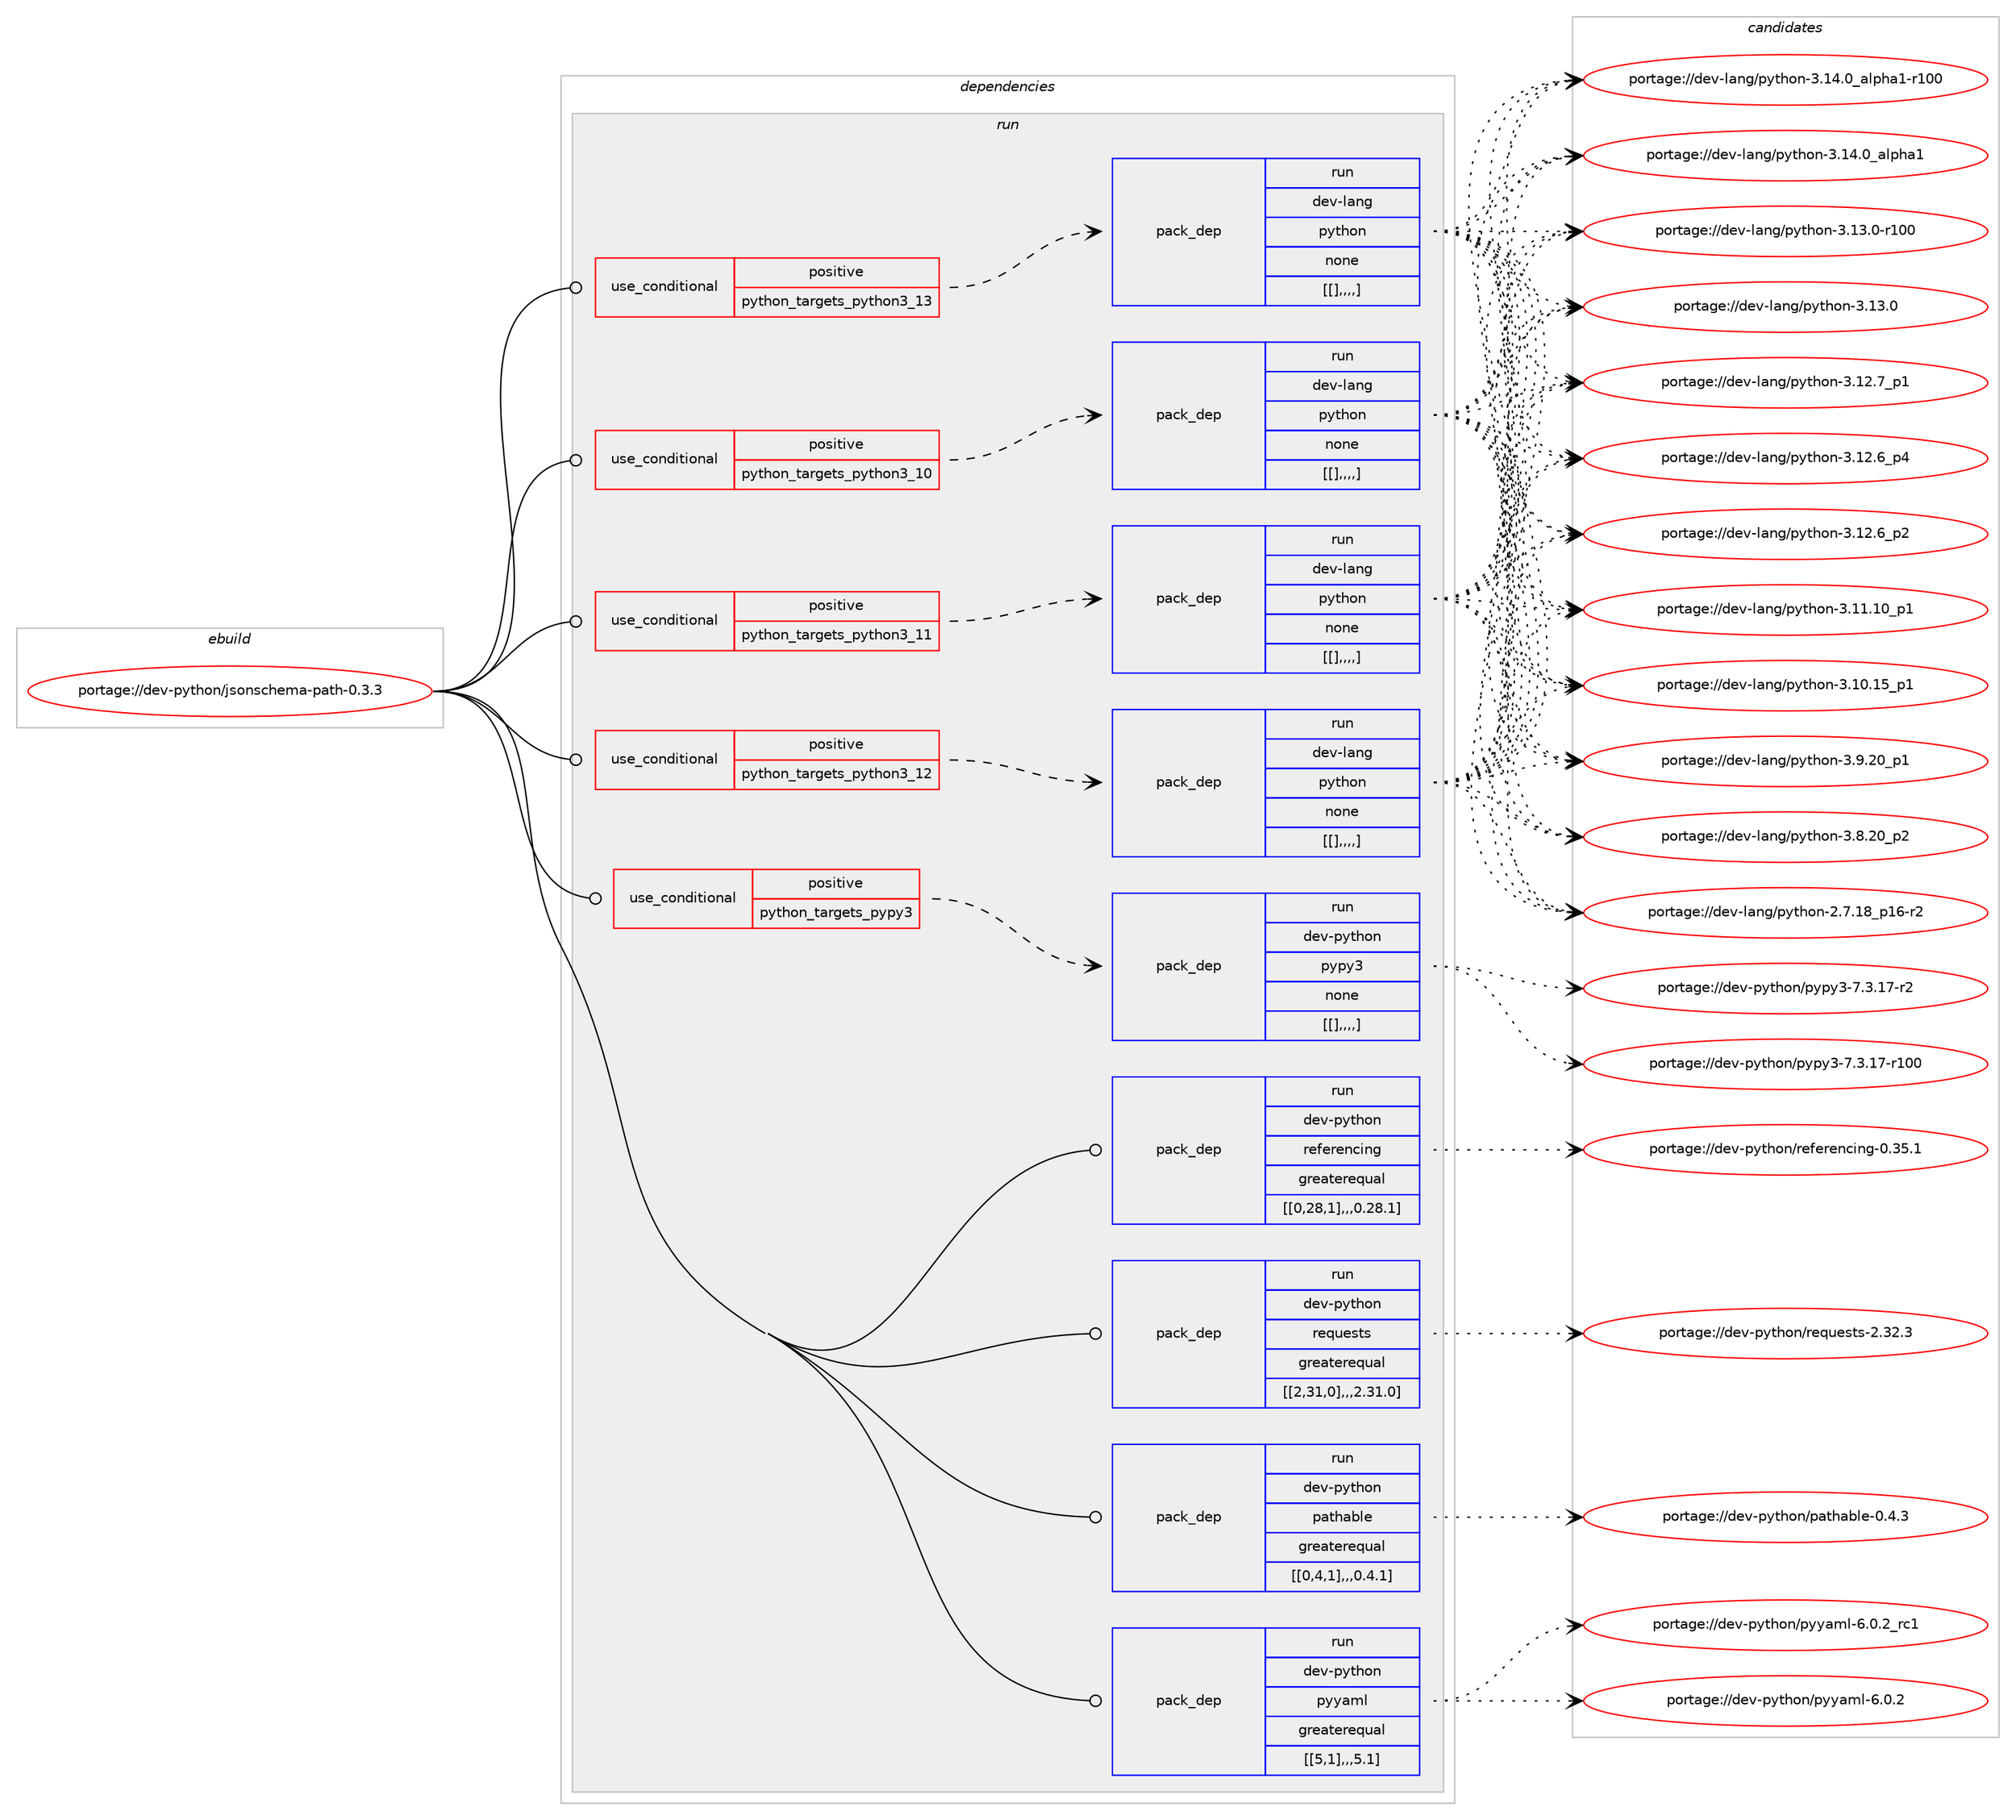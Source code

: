 digraph prolog {

# *************
# Graph options
# *************

newrank=true;
concentrate=true;
compound=true;
graph [rankdir=LR,fontname=Helvetica,fontsize=10,ranksep=1.5];#, ranksep=2.5, nodesep=0.2];
edge  [arrowhead=vee];
node  [fontname=Helvetica,fontsize=10];

# **********
# The ebuild
# **********

subgraph cluster_leftcol {
color=gray;
label=<<i>ebuild</i>>;
id [label="portage://dev-python/jsonschema-path-0.3.3", color=red, width=4, href="../dev-python/jsonschema-path-0.3.3.svg"];
}

# ****************
# The dependencies
# ****************

subgraph cluster_midcol {
color=gray;
label=<<i>dependencies</i>>;
subgraph cluster_compile {
fillcolor="#eeeeee";
style=filled;
label=<<i>compile</i>>;
}
subgraph cluster_compileandrun {
fillcolor="#eeeeee";
style=filled;
label=<<i>compile and run</i>>;
}
subgraph cluster_run {
fillcolor="#eeeeee";
style=filled;
label=<<i>run</i>>;
subgraph cond36217 {
dependency154831 [label=<<TABLE BORDER="0" CELLBORDER="1" CELLSPACING="0" CELLPADDING="4"><TR><TD ROWSPAN="3" CELLPADDING="10">use_conditional</TD></TR><TR><TD>positive</TD></TR><TR><TD>python_targets_pypy3</TD></TR></TABLE>>, shape=none, color=red];
subgraph pack117325 {
dependency154873 [label=<<TABLE BORDER="0" CELLBORDER="1" CELLSPACING="0" CELLPADDING="4" WIDTH="220"><TR><TD ROWSPAN="6" CELLPADDING="30">pack_dep</TD></TR><TR><TD WIDTH="110">run</TD></TR><TR><TD>dev-python</TD></TR><TR><TD>pypy3</TD></TR><TR><TD>none</TD></TR><TR><TD>[[],,,,]</TD></TR></TABLE>>, shape=none, color=blue];
}
dependency154831:e -> dependency154873:w [weight=20,style="dashed",arrowhead="vee"];
}
id:e -> dependency154831:w [weight=20,style="solid",arrowhead="odot"];
subgraph cond36235 {
dependency154893 [label=<<TABLE BORDER="0" CELLBORDER="1" CELLSPACING="0" CELLPADDING="4"><TR><TD ROWSPAN="3" CELLPADDING="10">use_conditional</TD></TR><TR><TD>positive</TD></TR><TR><TD>python_targets_python3_10</TD></TR></TABLE>>, shape=none, color=red];
subgraph pack117345 {
dependency154911 [label=<<TABLE BORDER="0" CELLBORDER="1" CELLSPACING="0" CELLPADDING="4" WIDTH="220"><TR><TD ROWSPAN="6" CELLPADDING="30">pack_dep</TD></TR><TR><TD WIDTH="110">run</TD></TR><TR><TD>dev-lang</TD></TR><TR><TD>python</TD></TR><TR><TD>none</TD></TR><TR><TD>[[],,,,]</TD></TR></TABLE>>, shape=none, color=blue];
}
dependency154893:e -> dependency154911:w [weight=20,style="dashed",arrowhead="vee"];
}
id:e -> dependency154893:w [weight=20,style="solid",arrowhead="odot"];
subgraph cond36250 {
dependency154922 [label=<<TABLE BORDER="0" CELLBORDER="1" CELLSPACING="0" CELLPADDING="4"><TR><TD ROWSPAN="3" CELLPADDING="10">use_conditional</TD></TR><TR><TD>positive</TD></TR><TR><TD>python_targets_python3_11</TD></TR></TABLE>>, shape=none, color=red];
subgraph pack117355 {
dependency154928 [label=<<TABLE BORDER="0" CELLBORDER="1" CELLSPACING="0" CELLPADDING="4" WIDTH="220"><TR><TD ROWSPAN="6" CELLPADDING="30">pack_dep</TD></TR><TR><TD WIDTH="110">run</TD></TR><TR><TD>dev-lang</TD></TR><TR><TD>python</TD></TR><TR><TD>none</TD></TR><TR><TD>[[],,,,]</TD></TR></TABLE>>, shape=none, color=blue];
}
dependency154922:e -> dependency154928:w [weight=20,style="dashed",arrowhead="vee"];
}
id:e -> dependency154922:w [weight=20,style="solid",arrowhead="odot"];
subgraph cond36262 {
dependency154961 [label=<<TABLE BORDER="0" CELLBORDER="1" CELLSPACING="0" CELLPADDING="4"><TR><TD ROWSPAN="3" CELLPADDING="10">use_conditional</TD></TR><TR><TD>positive</TD></TR><TR><TD>python_targets_python3_12</TD></TR></TABLE>>, shape=none, color=red];
subgraph pack117382 {
dependency155020 [label=<<TABLE BORDER="0" CELLBORDER="1" CELLSPACING="0" CELLPADDING="4" WIDTH="220"><TR><TD ROWSPAN="6" CELLPADDING="30">pack_dep</TD></TR><TR><TD WIDTH="110">run</TD></TR><TR><TD>dev-lang</TD></TR><TR><TD>python</TD></TR><TR><TD>none</TD></TR><TR><TD>[[],,,,]</TD></TR></TABLE>>, shape=none, color=blue];
}
dependency154961:e -> dependency155020:w [weight=20,style="dashed",arrowhead="vee"];
}
id:e -> dependency154961:w [weight=20,style="solid",arrowhead="odot"];
subgraph cond36295 {
dependency155039 [label=<<TABLE BORDER="0" CELLBORDER="1" CELLSPACING="0" CELLPADDING="4"><TR><TD ROWSPAN="3" CELLPADDING="10">use_conditional</TD></TR><TR><TD>positive</TD></TR><TR><TD>python_targets_python3_13</TD></TR></TABLE>>, shape=none, color=red];
subgraph pack117436 {
dependency155090 [label=<<TABLE BORDER="0" CELLBORDER="1" CELLSPACING="0" CELLPADDING="4" WIDTH="220"><TR><TD ROWSPAN="6" CELLPADDING="30">pack_dep</TD></TR><TR><TD WIDTH="110">run</TD></TR><TR><TD>dev-lang</TD></TR><TR><TD>python</TD></TR><TR><TD>none</TD></TR><TR><TD>[[],,,,]</TD></TR></TABLE>>, shape=none, color=blue];
}
dependency155039:e -> dependency155090:w [weight=20,style="dashed",arrowhead="vee"];
}
id:e -> dependency155039:w [weight=20,style="solid",arrowhead="odot"];
subgraph pack117458 {
dependency155130 [label=<<TABLE BORDER="0" CELLBORDER="1" CELLSPACING="0" CELLPADDING="4" WIDTH="220"><TR><TD ROWSPAN="6" CELLPADDING="30">pack_dep</TD></TR><TR><TD WIDTH="110">run</TD></TR><TR><TD>dev-python</TD></TR><TR><TD>pathable</TD></TR><TR><TD>greaterequal</TD></TR><TR><TD>[[0,4,1],,,0.4.1]</TD></TR></TABLE>>, shape=none, color=blue];
}
id:e -> dependency155130:w [weight=20,style="solid",arrowhead="odot"];
subgraph pack117496 {
dependency155155 [label=<<TABLE BORDER="0" CELLBORDER="1" CELLSPACING="0" CELLPADDING="4" WIDTH="220"><TR><TD ROWSPAN="6" CELLPADDING="30">pack_dep</TD></TR><TR><TD WIDTH="110">run</TD></TR><TR><TD>dev-python</TD></TR><TR><TD>pyyaml</TD></TR><TR><TD>greaterequal</TD></TR><TR><TD>[[5,1],,,5.1]</TD></TR></TABLE>>, shape=none, color=blue];
}
id:e -> dependency155155:w [weight=20,style="solid",arrowhead="odot"];
subgraph pack117500 {
dependency155181 [label=<<TABLE BORDER="0" CELLBORDER="1" CELLSPACING="0" CELLPADDING="4" WIDTH="220"><TR><TD ROWSPAN="6" CELLPADDING="30">pack_dep</TD></TR><TR><TD WIDTH="110">run</TD></TR><TR><TD>dev-python</TD></TR><TR><TD>referencing</TD></TR><TR><TD>greaterequal</TD></TR><TR><TD>[[0,28,1],,,0.28.1]</TD></TR></TABLE>>, shape=none, color=blue];
}
id:e -> dependency155181:w [weight=20,style="solid",arrowhead="odot"];
subgraph pack117566 {
dependency155281 [label=<<TABLE BORDER="0" CELLBORDER="1" CELLSPACING="0" CELLPADDING="4" WIDTH="220"><TR><TD ROWSPAN="6" CELLPADDING="30">pack_dep</TD></TR><TR><TD WIDTH="110">run</TD></TR><TR><TD>dev-python</TD></TR><TR><TD>requests</TD></TR><TR><TD>greaterequal</TD></TR><TR><TD>[[2,31,0],,,2.31.0]</TD></TR></TABLE>>, shape=none, color=blue];
}
id:e -> dependency155281:w [weight=20,style="solid",arrowhead="odot"];
}
}

# **************
# The candidates
# **************

subgraph cluster_choices {
rank=same;
color=gray;
label=<<i>candidates</i>>;

subgraph choice117402 {
color=black;
nodesep=1;
choice100101118451121211161041111104711212111212151455546514649554511450 [label="portage://dev-python/pypy3-7.3.17-r2", color=red, width=4,href="../dev-python/pypy3-7.3.17-r2.svg"];
choice1001011184511212111610411111047112121112121514555465146495545114494848 [label="portage://dev-python/pypy3-7.3.17-r100", color=red, width=4,href="../dev-python/pypy3-7.3.17-r100.svg"];
dependency154873:e -> choice100101118451121211161041111104711212111212151455546514649554511450:w [style=dotted,weight="100"];
dependency154873:e -> choice1001011184511212111610411111047112121112121514555465146495545114494848:w [style=dotted,weight="100"];
}
subgraph choice117405 {
color=black;
nodesep=1;
choice100101118451089711010347112121116104111110455146495246489597108112104974945114494848 [label="portage://dev-lang/python-3.14.0_alpha1-r100", color=red, width=4,href="../dev-lang/python-3.14.0_alpha1-r100.svg"];
choice1001011184510897110103471121211161041111104551464952464895971081121049749 [label="portage://dev-lang/python-3.14.0_alpha1", color=red, width=4,href="../dev-lang/python-3.14.0_alpha1.svg"];
choice1001011184510897110103471121211161041111104551464951464845114494848 [label="portage://dev-lang/python-3.13.0-r100", color=red, width=4,href="../dev-lang/python-3.13.0-r100.svg"];
choice10010111845108971101034711212111610411111045514649514648 [label="portage://dev-lang/python-3.13.0", color=red, width=4,href="../dev-lang/python-3.13.0.svg"];
choice100101118451089711010347112121116104111110455146495046559511249 [label="portage://dev-lang/python-3.12.7_p1", color=red, width=4,href="../dev-lang/python-3.12.7_p1.svg"];
choice100101118451089711010347112121116104111110455146495046549511252 [label="portage://dev-lang/python-3.12.6_p4", color=red, width=4,href="../dev-lang/python-3.12.6_p4.svg"];
choice100101118451089711010347112121116104111110455146495046549511250 [label="portage://dev-lang/python-3.12.6_p2", color=red, width=4,href="../dev-lang/python-3.12.6_p2.svg"];
choice10010111845108971101034711212111610411111045514649494649489511249 [label="portage://dev-lang/python-3.11.10_p1", color=red, width=4,href="../dev-lang/python-3.11.10_p1.svg"];
choice10010111845108971101034711212111610411111045514649484649539511249 [label="portage://dev-lang/python-3.10.15_p1", color=red, width=4,href="../dev-lang/python-3.10.15_p1.svg"];
choice100101118451089711010347112121116104111110455146574650489511249 [label="portage://dev-lang/python-3.9.20_p1", color=red, width=4,href="../dev-lang/python-3.9.20_p1.svg"];
choice100101118451089711010347112121116104111110455146564650489511250 [label="portage://dev-lang/python-3.8.20_p2", color=red, width=4,href="../dev-lang/python-3.8.20_p2.svg"];
choice100101118451089711010347112121116104111110455046554649569511249544511450 [label="portage://dev-lang/python-2.7.18_p16-r2", color=red, width=4,href="../dev-lang/python-2.7.18_p16-r2.svg"];
dependency154911:e -> choice100101118451089711010347112121116104111110455146495246489597108112104974945114494848:w [style=dotted,weight="100"];
dependency154911:e -> choice1001011184510897110103471121211161041111104551464952464895971081121049749:w [style=dotted,weight="100"];
dependency154911:e -> choice1001011184510897110103471121211161041111104551464951464845114494848:w [style=dotted,weight="100"];
dependency154911:e -> choice10010111845108971101034711212111610411111045514649514648:w [style=dotted,weight="100"];
dependency154911:e -> choice100101118451089711010347112121116104111110455146495046559511249:w [style=dotted,weight="100"];
dependency154911:e -> choice100101118451089711010347112121116104111110455146495046549511252:w [style=dotted,weight="100"];
dependency154911:e -> choice100101118451089711010347112121116104111110455146495046549511250:w [style=dotted,weight="100"];
dependency154911:e -> choice10010111845108971101034711212111610411111045514649494649489511249:w [style=dotted,weight="100"];
dependency154911:e -> choice10010111845108971101034711212111610411111045514649484649539511249:w [style=dotted,weight="100"];
dependency154911:e -> choice100101118451089711010347112121116104111110455146574650489511249:w [style=dotted,weight="100"];
dependency154911:e -> choice100101118451089711010347112121116104111110455146564650489511250:w [style=dotted,weight="100"];
dependency154911:e -> choice100101118451089711010347112121116104111110455046554649569511249544511450:w [style=dotted,weight="100"];
}
subgraph choice117429 {
color=black;
nodesep=1;
choice100101118451089711010347112121116104111110455146495246489597108112104974945114494848 [label="portage://dev-lang/python-3.14.0_alpha1-r100", color=red, width=4,href="../dev-lang/python-3.14.0_alpha1-r100.svg"];
choice1001011184510897110103471121211161041111104551464952464895971081121049749 [label="portage://dev-lang/python-3.14.0_alpha1", color=red, width=4,href="../dev-lang/python-3.14.0_alpha1.svg"];
choice1001011184510897110103471121211161041111104551464951464845114494848 [label="portage://dev-lang/python-3.13.0-r100", color=red, width=4,href="../dev-lang/python-3.13.0-r100.svg"];
choice10010111845108971101034711212111610411111045514649514648 [label="portage://dev-lang/python-3.13.0", color=red, width=4,href="../dev-lang/python-3.13.0.svg"];
choice100101118451089711010347112121116104111110455146495046559511249 [label="portage://dev-lang/python-3.12.7_p1", color=red, width=4,href="../dev-lang/python-3.12.7_p1.svg"];
choice100101118451089711010347112121116104111110455146495046549511252 [label="portage://dev-lang/python-3.12.6_p4", color=red, width=4,href="../dev-lang/python-3.12.6_p4.svg"];
choice100101118451089711010347112121116104111110455146495046549511250 [label="portage://dev-lang/python-3.12.6_p2", color=red, width=4,href="../dev-lang/python-3.12.6_p2.svg"];
choice10010111845108971101034711212111610411111045514649494649489511249 [label="portage://dev-lang/python-3.11.10_p1", color=red, width=4,href="../dev-lang/python-3.11.10_p1.svg"];
choice10010111845108971101034711212111610411111045514649484649539511249 [label="portage://dev-lang/python-3.10.15_p1", color=red, width=4,href="../dev-lang/python-3.10.15_p1.svg"];
choice100101118451089711010347112121116104111110455146574650489511249 [label="portage://dev-lang/python-3.9.20_p1", color=red, width=4,href="../dev-lang/python-3.9.20_p1.svg"];
choice100101118451089711010347112121116104111110455146564650489511250 [label="portage://dev-lang/python-3.8.20_p2", color=red, width=4,href="../dev-lang/python-3.8.20_p2.svg"];
choice100101118451089711010347112121116104111110455046554649569511249544511450 [label="portage://dev-lang/python-2.7.18_p16-r2", color=red, width=4,href="../dev-lang/python-2.7.18_p16-r2.svg"];
dependency154928:e -> choice100101118451089711010347112121116104111110455146495246489597108112104974945114494848:w [style=dotted,weight="100"];
dependency154928:e -> choice1001011184510897110103471121211161041111104551464952464895971081121049749:w [style=dotted,weight="100"];
dependency154928:e -> choice1001011184510897110103471121211161041111104551464951464845114494848:w [style=dotted,weight="100"];
dependency154928:e -> choice10010111845108971101034711212111610411111045514649514648:w [style=dotted,weight="100"];
dependency154928:e -> choice100101118451089711010347112121116104111110455146495046559511249:w [style=dotted,weight="100"];
dependency154928:e -> choice100101118451089711010347112121116104111110455146495046549511252:w [style=dotted,weight="100"];
dependency154928:e -> choice100101118451089711010347112121116104111110455146495046549511250:w [style=dotted,weight="100"];
dependency154928:e -> choice10010111845108971101034711212111610411111045514649494649489511249:w [style=dotted,weight="100"];
dependency154928:e -> choice10010111845108971101034711212111610411111045514649484649539511249:w [style=dotted,weight="100"];
dependency154928:e -> choice100101118451089711010347112121116104111110455146574650489511249:w [style=dotted,weight="100"];
dependency154928:e -> choice100101118451089711010347112121116104111110455146564650489511250:w [style=dotted,weight="100"];
dependency154928:e -> choice100101118451089711010347112121116104111110455046554649569511249544511450:w [style=dotted,weight="100"];
}
subgraph choice117442 {
color=black;
nodesep=1;
choice100101118451089711010347112121116104111110455146495246489597108112104974945114494848 [label="portage://dev-lang/python-3.14.0_alpha1-r100", color=red, width=4,href="../dev-lang/python-3.14.0_alpha1-r100.svg"];
choice1001011184510897110103471121211161041111104551464952464895971081121049749 [label="portage://dev-lang/python-3.14.0_alpha1", color=red, width=4,href="../dev-lang/python-3.14.0_alpha1.svg"];
choice1001011184510897110103471121211161041111104551464951464845114494848 [label="portage://dev-lang/python-3.13.0-r100", color=red, width=4,href="../dev-lang/python-3.13.0-r100.svg"];
choice10010111845108971101034711212111610411111045514649514648 [label="portage://dev-lang/python-3.13.0", color=red, width=4,href="../dev-lang/python-3.13.0.svg"];
choice100101118451089711010347112121116104111110455146495046559511249 [label="portage://dev-lang/python-3.12.7_p1", color=red, width=4,href="../dev-lang/python-3.12.7_p1.svg"];
choice100101118451089711010347112121116104111110455146495046549511252 [label="portage://dev-lang/python-3.12.6_p4", color=red, width=4,href="../dev-lang/python-3.12.6_p4.svg"];
choice100101118451089711010347112121116104111110455146495046549511250 [label="portage://dev-lang/python-3.12.6_p2", color=red, width=4,href="../dev-lang/python-3.12.6_p2.svg"];
choice10010111845108971101034711212111610411111045514649494649489511249 [label="portage://dev-lang/python-3.11.10_p1", color=red, width=4,href="../dev-lang/python-3.11.10_p1.svg"];
choice10010111845108971101034711212111610411111045514649484649539511249 [label="portage://dev-lang/python-3.10.15_p1", color=red, width=4,href="../dev-lang/python-3.10.15_p1.svg"];
choice100101118451089711010347112121116104111110455146574650489511249 [label="portage://dev-lang/python-3.9.20_p1", color=red, width=4,href="../dev-lang/python-3.9.20_p1.svg"];
choice100101118451089711010347112121116104111110455146564650489511250 [label="portage://dev-lang/python-3.8.20_p2", color=red, width=4,href="../dev-lang/python-3.8.20_p2.svg"];
choice100101118451089711010347112121116104111110455046554649569511249544511450 [label="portage://dev-lang/python-2.7.18_p16-r2", color=red, width=4,href="../dev-lang/python-2.7.18_p16-r2.svg"];
dependency155020:e -> choice100101118451089711010347112121116104111110455146495246489597108112104974945114494848:w [style=dotted,weight="100"];
dependency155020:e -> choice1001011184510897110103471121211161041111104551464952464895971081121049749:w [style=dotted,weight="100"];
dependency155020:e -> choice1001011184510897110103471121211161041111104551464951464845114494848:w [style=dotted,weight="100"];
dependency155020:e -> choice10010111845108971101034711212111610411111045514649514648:w [style=dotted,weight="100"];
dependency155020:e -> choice100101118451089711010347112121116104111110455146495046559511249:w [style=dotted,weight="100"];
dependency155020:e -> choice100101118451089711010347112121116104111110455146495046549511252:w [style=dotted,weight="100"];
dependency155020:e -> choice100101118451089711010347112121116104111110455146495046549511250:w [style=dotted,weight="100"];
dependency155020:e -> choice10010111845108971101034711212111610411111045514649494649489511249:w [style=dotted,weight="100"];
dependency155020:e -> choice10010111845108971101034711212111610411111045514649484649539511249:w [style=dotted,weight="100"];
dependency155020:e -> choice100101118451089711010347112121116104111110455146574650489511249:w [style=dotted,weight="100"];
dependency155020:e -> choice100101118451089711010347112121116104111110455146564650489511250:w [style=dotted,weight="100"];
dependency155020:e -> choice100101118451089711010347112121116104111110455046554649569511249544511450:w [style=dotted,weight="100"];
}
subgraph choice117453 {
color=black;
nodesep=1;
choice100101118451089711010347112121116104111110455146495246489597108112104974945114494848 [label="portage://dev-lang/python-3.14.0_alpha1-r100", color=red, width=4,href="../dev-lang/python-3.14.0_alpha1-r100.svg"];
choice1001011184510897110103471121211161041111104551464952464895971081121049749 [label="portage://dev-lang/python-3.14.0_alpha1", color=red, width=4,href="../dev-lang/python-3.14.0_alpha1.svg"];
choice1001011184510897110103471121211161041111104551464951464845114494848 [label="portage://dev-lang/python-3.13.0-r100", color=red, width=4,href="../dev-lang/python-3.13.0-r100.svg"];
choice10010111845108971101034711212111610411111045514649514648 [label="portage://dev-lang/python-3.13.0", color=red, width=4,href="../dev-lang/python-3.13.0.svg"];
choice100101118451089711010347112121116104111110455146495046559511249 [label="portage://dev-lang/python-3.12.7_p1", color=red, width=4,href="../dev-lang/python-3.12.7_p1.svg"];
choice100101118451089711010347112121116104111110455146495046549511252 [label="portage://dev-lang/python-3.12.6_p4", color=red, width=4,href="../dev-lang/python-3.12.6_p4.svg"];
choice100101118451089711010347112121116104111110455146495046549511250 [label="portage://dev-lang/python-3.12.6_p2", color=red, width=4,href="../dev-lang/python-3.12.6_p2.svg"];
choice10010111845108971101034711212111610411111045514649494649489511249 [label="portage://dev-lang/python-3.11.10_p1", color=red, width=4,href="../dev-lang/python-3.11.10_p1.svg"];
choice10010111845108971101034711212111610411111045514649484649539511249 [label="portage://dev-lang/python-3.10.15_p1", color=red, width=4,href="../dev-lang/python-3.10.15_p1.svg"];
choice100101118451089711010347112121116104111110455146574650489511249 [label="portage://dev-lang/python-3.9.20_p1", color=red, width=4,href="../dev-lang/python-3.9.20_p1.svg"];
choice100101118451089711010347112121116104111110455146564650489511250 [label="portage://dev-lang/python-3.8.20_p2", color=red, width=4,href="../dev-lang/python-3.8.20_p2.svg"];
choice100101118451089711010347112121116104111110455046554649569511249544511450 [label="portage://dev-lang/python-2.7.18_p16-r2", color=red, width=4,href="../dev-lang/python-2.7.18_p16-r2.svg"];
dependency155090:e -> choice100101118451089711010347112121116104111110455146495246489597108112104974945114494848:w [style=dotted,weight="100"];
dependency155090:e -> choice1001011184510897110103471121211161041111104551464952464895971081121049749:w [style=dotted,weight="100"];
dependency155090:e -> choice1001011184510897110103471121211161041111104551464951464845114494848:w [style=dotted,weight="100"];
dependency155090:e -> choice10010111845108971101034711212111610411111045514649514648:w [style=dotted,weight="100"];
dependency155090:e -> choice100101118451089711010347112121116104111110455146495046559511249:w [style=dotted,weight="100"];
dependency155090:e -> choice100101118451089711010347112121116104111110455146495046549511252:w [style=dotted,weight="100"];
dependency155090:e -> choice100101118451089711010347112121116104111110455146495046549511250:w [style=dotted,weight="100"];
dependency155090:e -> choice10010111845108971101034711212111610411111045514649494649489511249:w [style=dotted,weight="100"];
dependency155090:e -> choice10010111845108971101034711212111610411111045514649484649539511249:w [style=dotted,weight="100"];
dependency155090:e -> choice100101118451089711010347112121116104111110455146574650489511249:w [style=dotted,weight="100"];
dependency155090:e -> choice100101118451089711010347112121116104111110455146564650489511250:w [style=dotted,weight="100"];
dependency155090:e -> choice100101118451089711010347112121116104111110455046554649569511249544511450:w [style=dotted,weight="100"];
}
subgraph choice117458 {
color=black;
nodesep=1;
choice1001011184511212111610411111047112971161049798108101454846524651 [label="portage://dev-python/pathable-0.4.3", color=red, width=4,href="../dev-python/pathable-0.4.3.svg"];
dependency155130:e -> choice1001011184511212111610411111047112971161049798108101454846524651:w [style=dotted,weight="100"];
}
subgraph choice117459 {
color=black;
nodesep=1;
choice100101118451121211161041111104711212112197109108455446484650951149949 [label="portage://dev-python/pyyaml-6.0.2_rc1", color=red, width=4,href="../dev-python/pyyaml-6.0.2_rc1.svg"];
choice100101118451121211161041111104711212112197109108455446484650 [label="portage://dev-python/pyyaml-6.0.2", color=red, width=4,href="../dev-python/pyyaml-6.0.2.svg"];
dependency155155:e -> choice100101118451121211161041111104711212112197109108455446484650951149949:w [style=dotted,weight="100"];
dependency155155:e -> choice100101118451121211161041111104711212112197109108455446484650:w [style=dotted,weight="100"];
}
subgraph choice117485 {
color=black;
nodesep=1;
choice10010111845112121116104111110471141011021011141011109910511010345484651534649 [label="portage://dev-python/referencing-0.35.1", color=red, width=4,href="../dev-python/referencing-0.35.1.svg"];
dependency155181:e -> choice10010111845112121116104111110471141011021011141011109910511010345484651534649:w [style=dotted,weight="100"];
}
subgraph choice117486 {
color=black;
nodesep=1;
choice100101118451121211161041111104711410111311710111511611545504651504651 [label="portage://dev-python/requests-2.32.3", color=red, width=4,href="../dev-python/requests-2.32.3.svg"];
dependency155281:e -> choice100101118451121211161041111104711410111311710111511611545504651504651:w [style=dotted,weight="100"];
}
}

}
